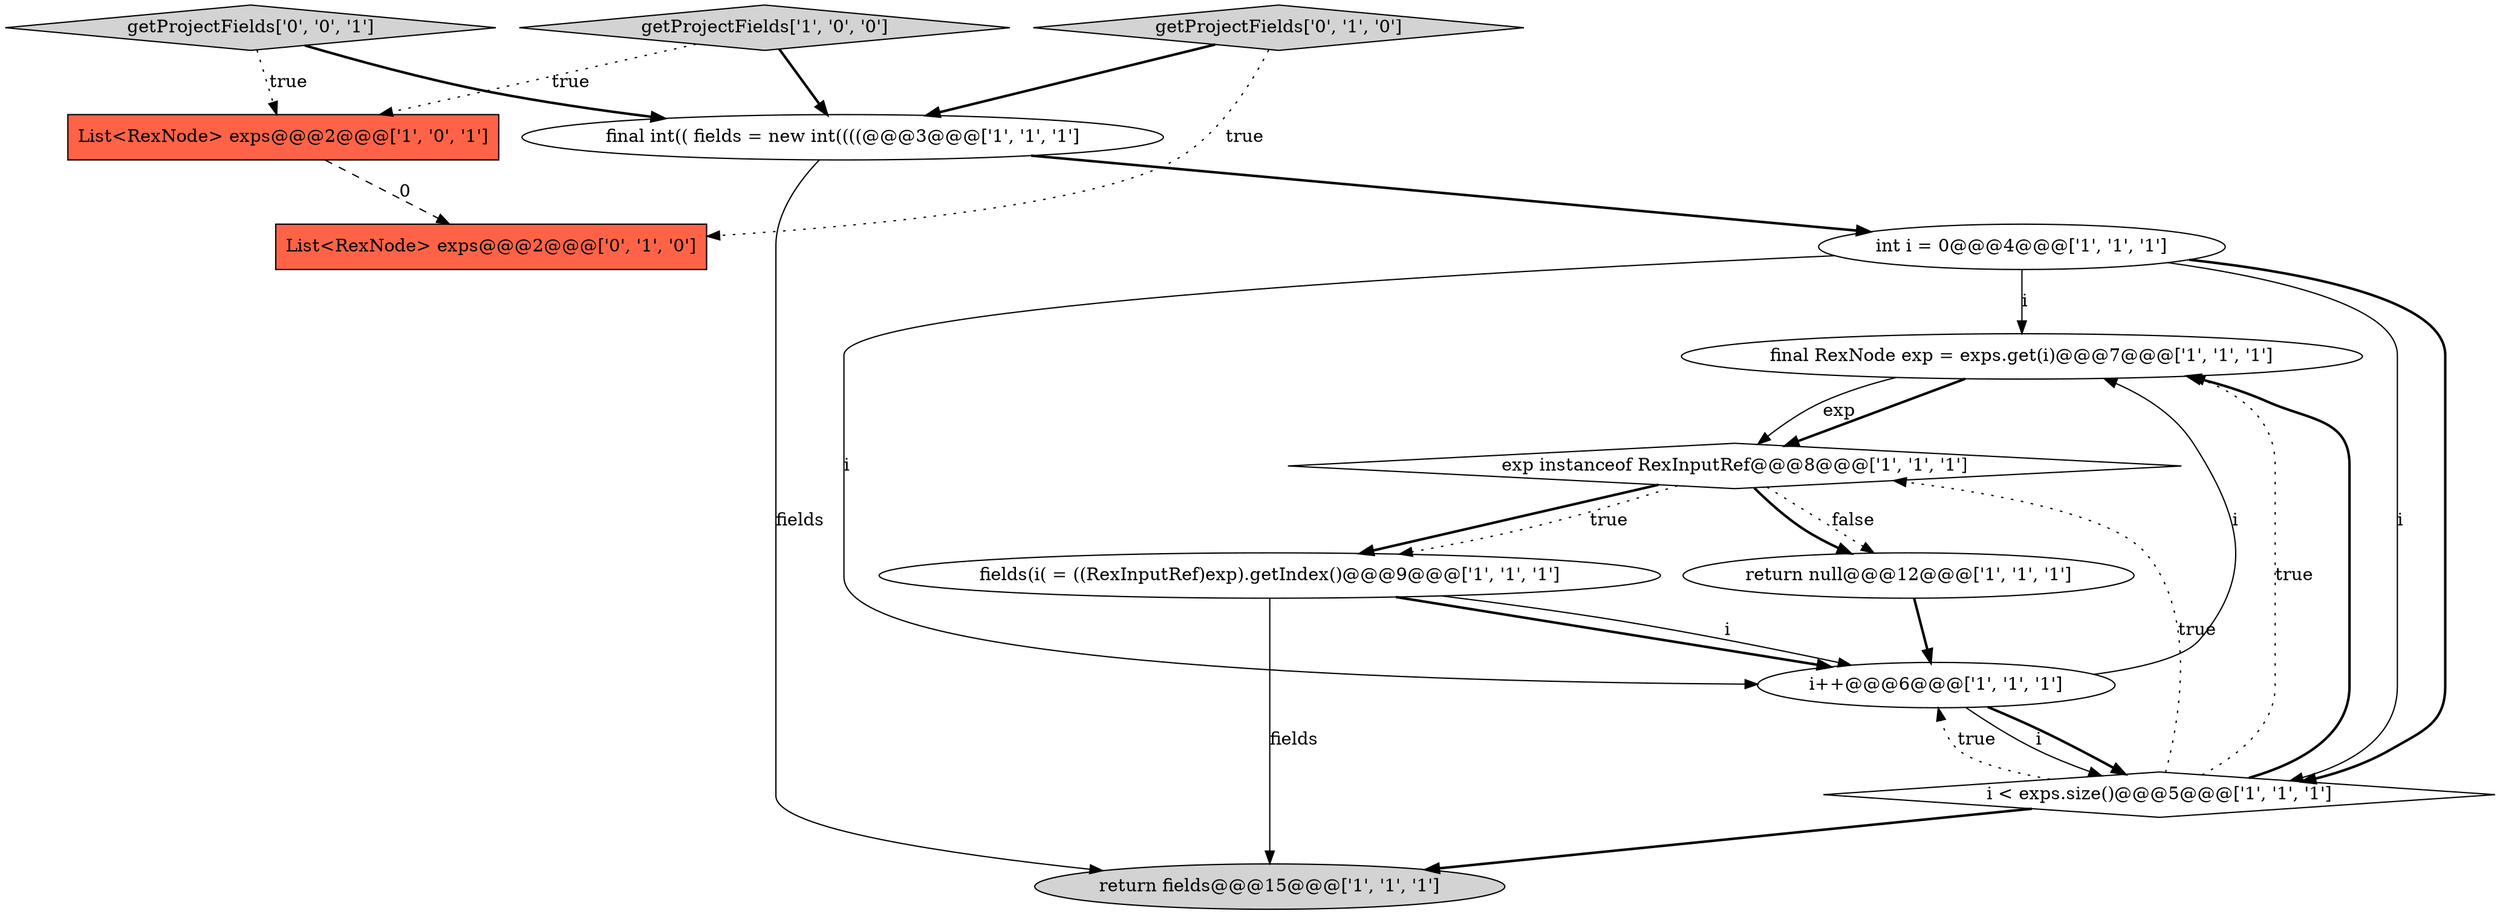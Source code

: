 digraph {
3 [style = filled, label = "final int(( fields = new int((((@@@3@@@['1', '1', '1']", fillcolor = white, shape = ellipse image = "AAA0AAABBB1BBB"];
6 [style = filled, label = "final RexNode exp = exps.get(i)@@@7@@@['1', '1', '1']", fillcolor = white, shape = ellipse image = "AAA0AAABBB1BBB"];
10 [style = filled, label = "i < exps.size()@@@5@@@['1', '1', '1']", fillcolor = white, shape = diamond image = "AAA0AAABBB1BBB"];
11 [style = filled, label = "List<RexNode> exps@@@2@@@['0', '1', '0']", fillcolor = tomato, shape = box image = "AAA1AAABBB2BBB"];
2 [style = filled, label = "fields(i( = ((RexInputRef)exp).getIndex()@@@9@@@['1', '1', '1']", fillcolor = white, shape = ellipse image = "AAA0AAABBB1BBB"];
5 [style = filled, label = "return null@@@12@@@['1', '1', '1']", fillcolor = white, shape = ellipse image = "AAA0AAABBB1BBB"];
9 [style = filled, label = "getProjectFields['1', '0', '0']", fillcolor = lightgray, shape = diamond image = "AAA0AAABBB1BBB"];
7 [style = filled, label = "i++@@@6@@@['1', '1', '1']", fillcolor = white, shape = ellipse image = "AAA0AAABBB1BBB"];
4 [style = filled, label = "return fields@@@15@@@['1', '1', '1']", fillcolor = lightgray, shape = ellipse image = "AAA0AAABBB1BBB"];
1 [style = filled, label = "int i = 0@@@4@@@['1', '1', '1']", fillcolor = white, shape = ellipse image = "AAA0AAABBB1BBB"];
8 [style = filled, label = "List<RexNode> exps@@@2@@@['1', '0', '1']", fillcolor = tomato, shape = box image = "AAA0AAABBB1BBB"];
0 [style = filled, label = "exp instanceof RexInputRef@@@8@@@['1', '1', '1']", fillcolor = white, shape = diamond image = "AAA0AAABBB1BBB"];
13 [style = filled, label = "getProjectFields['0', '0', '1']", fillcolor = lightgray, shape = diamond image = "AAA0AAABBB3BBB"];
12 [style = filled, label = "getProjectFields['0', '1', '0']", fillcolor = lightgray, shape = diamond image = "AAA0AAABBB2BBB"];
10->6 [style = dotted, label="true"];
1->6 [style = solid, label="i"];
3->1 [style = bold, label=""];
7->10 [style = bold, label=""];
0->2 [style = bold, label=""];
6->0 [style = bold, label=""];
7->10 [style = solid, label="i"];
10->6 [style = bold, label=""];
3->4 [style = solid, label="fields"];
9->8 [style = dotted, label="true"];
12->11 [style = dotted, label="true"];
6->0 [style = solid, label="exp"];
13->3 [style = bold, label=""];
13->8 [style = dotted, label="true"];
1->10 [style = solid, label="i"];
10->4 [style = bold, label=""];
0->5 [style = dotted, label="false"];
9->3 [style = bold, label=""];
5->7 [style = bold, label=""];
2->4 [style = solid, label="fields"];
10->0 [style = dotted, label="true"];
7->6 [style = solid, label="i"];
12->3 [style = bold, label=""];
2->7 [style = bold, label=""];
0->2 [style = dotted, label="true"];
8->11 [style = dashed, label="0"];
1->10 [style = bold, label=""];
10->7 [style = dotted, label="true"];
1->7 [style = solid, label="i"];
0->5 [style = bold, label=""];
2->7 [style = solid, label="i"];
}
